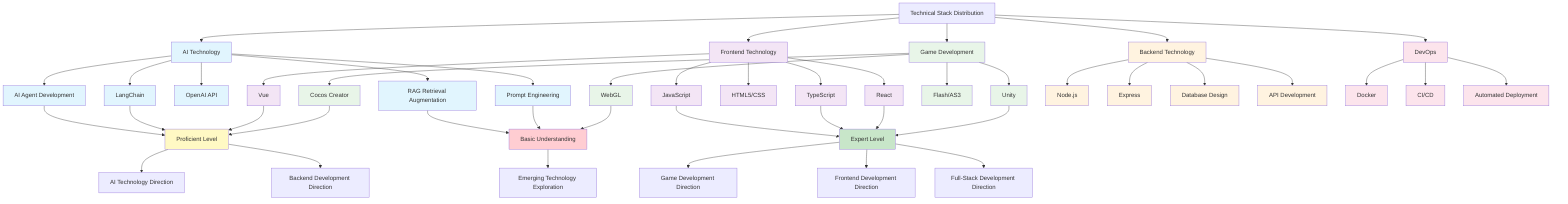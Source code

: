 flowchart TD
    %% Technical Field Classification
    A[Technical Stack Distribution] --> B[AI Technology]
    A --> C[Frontend Technology]
    A --> D[Game Development]
    A --> E[Backend Technology]
    A --> F[DevOps]

    %% AI Technology Branch
    B --> B1[AI Agent Development]
    B --> B2[LangChain]
    B --> B3[OpenAI API]
    B --> B4[RAG Retrieval Augmentation]
    B --> B5[Prompt Engineering]

    %% Frontend Technology Branch
    C --> C1[JavaScript]
    C --> C2[TypeScript]
    C --> C3[React]
    C --> C4[Vue]
    C --> C5[HTML5/CSS]

    %% Game Development Branch
    D --> D1[Unity]
    D --> D2[Cocos Creator]
    D --> D3[Flash/AS3]
    D --> D4[WebGL]

    %% Backend Technology Branch
    E --> E1[Node.js]
    E --> E2[Express]
    E --> E3[Database Design]
    E --> E4[API Development]

    %% DevOps Branch
    F --> F1[Docker]
    F --> F2[CI/CD]
    F --> F3[Automated Deployment]

    %% Proficiency Level
    C1 --> G1[Expert Level]
    C2 --> G1
    C3 --> G1
    D1 --> G1

    B1 --> G2[Proficient Level]
    B2 --> G2
    C4 --> G2
    D2 --> G2

    B4 --> G3[Basic Understanding]
    B5 --> G3
    D4 --> G3

    %% Experience Direction
    G1 --> H1[Game Development Direction]
    G1 --> H2[Frontend Development Direction]
    G1 --> H3[Full-Stack Development Direction]

    G2 --> H4[AI Technology Direction]
    G2 --> H5[Backend Development Direction]

    G3 --> H6[Emerging Technology Exploration]

    %% Styling
    classDef aiTech fill:#e1f5fe
    classDef frontendTech fill:#f3e5f5
    classDef gameDev fill:#e8f5e8
    classDef backendTech fill:#fff3e0
    classDef devops fill:#fce4ec
    classDef expert fill:#c8e6c9
    classDef skilled fill:#fff9c4
    classDef learning fill:#ffcdd2

    class B,B1,B2,B3,B4,B5 aiTech
    class C,C1,C2,C3,C4,C5 frontendTech
    class D,D1,D2,D3,D4 gameDev
    class E,E1,E2,E3,E4 backendTech
    class F,F1,F2,F3 devops
    class G1 expert
    class G2 skilled
    class G3 learning